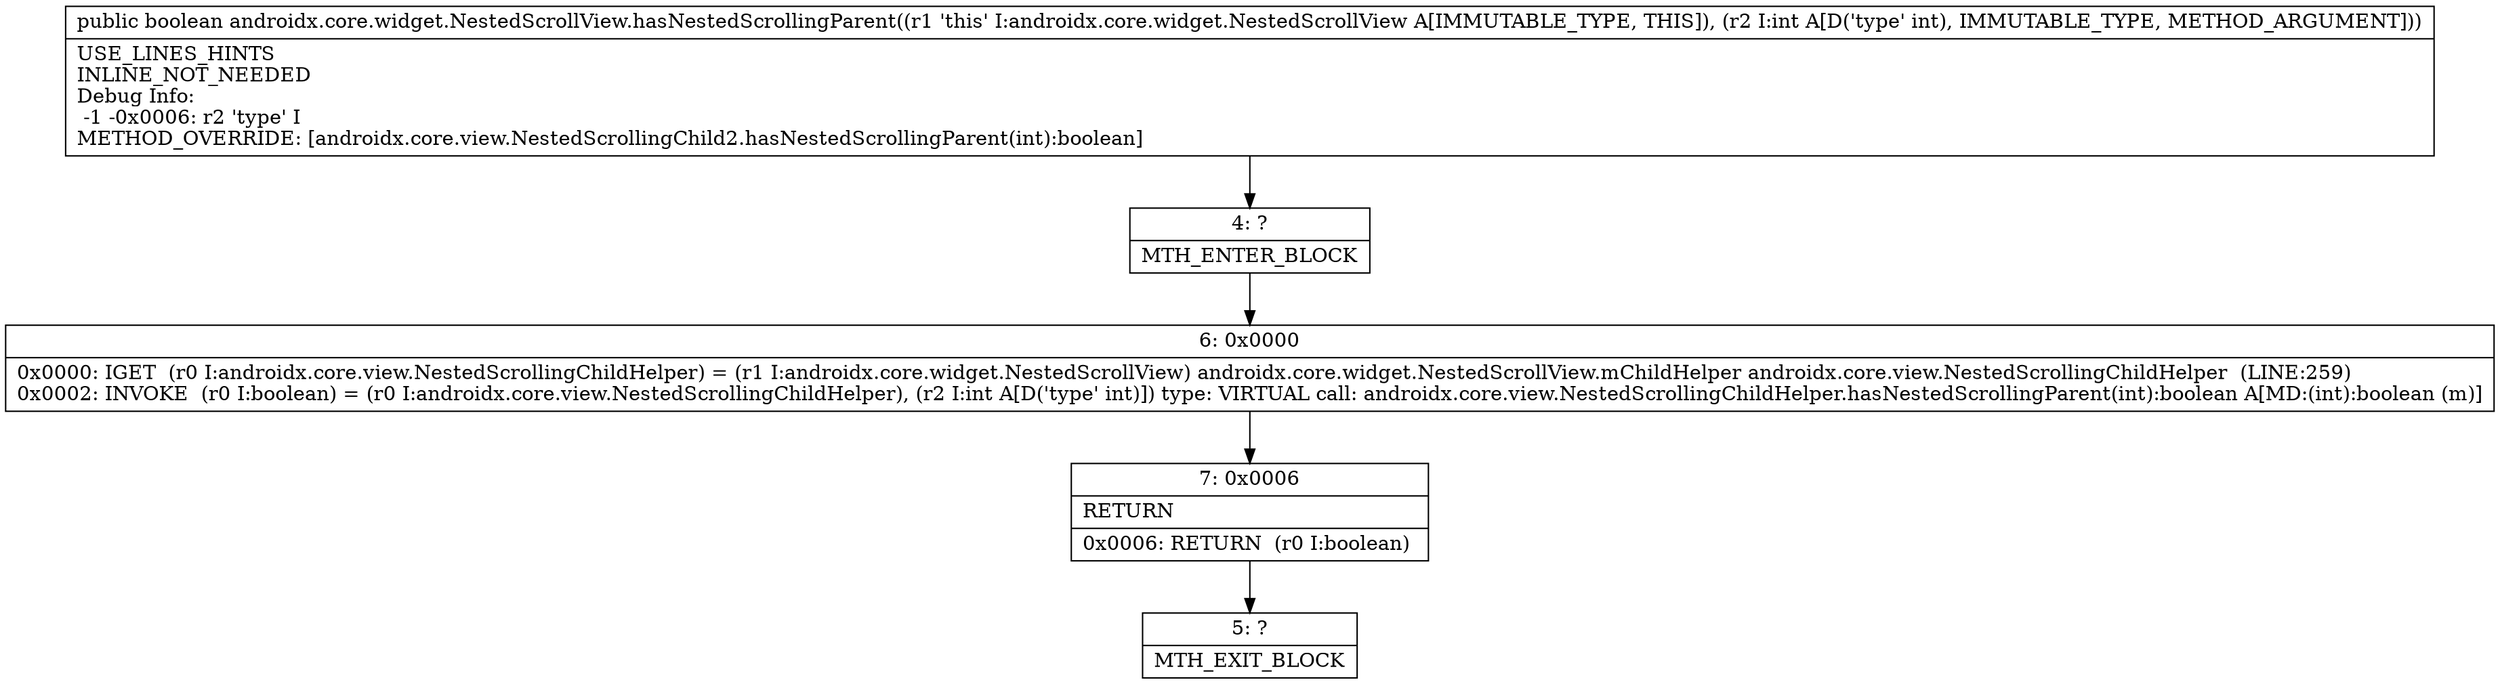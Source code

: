 digraph "CFG forandroidx.core.widget.NestedScrollView.hasNestedScrollingParent(I)Z" {
Node_4 [shape=record,label="{4\:\ ?|MTH_ENTER_BLOCK\l}"];
Node_6 [shape=record,label="{6\:\ 0x0000|0x0000: IGET  (r0 I:androidx.core.view.NestedScrollingChildHelper) = (r1 I:androidx.core.widget.NestedScrollView) androidx.core.widget.NestedScrollView.mChildHelper androidx.core.view.NestedScrollingChildHelper  (LINE:259)\l0x0002: INVOKE  (r0 I:boolean) = (r0 I:androidx.core.view.NestedScrollingChildHelper), (r2 I:int A[D('type' int)]) type: VIRTUAL call: androidx.core.view.NestedScrollingChildHelper.hasNestedScrollingParent(int):boolean A[MD:(int):boolean (m)]\l}"];
Node_7 [shape=record,label="{7\:\ 0x0006|RETURN\l|0x0006: RETURN  (r0 I:boolean) \l}"];
Node_5 [shape=record,label="{5\:\ ?|MTH_EXIT_BLOCK\l}"];
MethodNode[shape=record,label="{public boolean androidx.core.widget.NestedScrollView.hasNestedScrollingParent((r1 'this' I:androidx.core.widget.NestedScrollView A[IMMUTABLE_TYPE, THIS]), (r2 I:int A[D('type' int), IMMUTABLE_TYPE, METHOD_ARGUMENT]))  | USE_LINES_HINTS\lINLINE_NOT_NEEDED\lDebug Info:\l  \-1 \-0x0006: r2 'type' I\lMETHOD_OVERRIDE: [androidx.core.view.NestedScrollingChild2.hasNestedScrollingParent(int):boolean]\l}"];
MethodNode -> Node_4;Node_4 -> Node_6;
Node_6 -> Node_7;
Node_7 -> Node_5;
}

